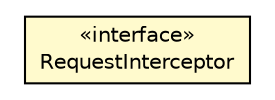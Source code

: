 #!/usr/local/bin/dot
#
# Class diagram 
# Generated by UMLGraph version R5_6-24-gf6e263 (http://www.umlgraph.org/)
#

digraph G {
	edge [fontname="Helvetica",fontsize=10,labelfontname="Helvetica",labelfontsize=10];
	node [fontname="Helvetica",fontsize=10,shape=plaintext];
	nodesep=0.25;
	ranksep=0.5;
	// io.reinert.requestor.core.RequestInterceptor
	c62804 [label=<<table title="io.reinert.requestor.core.RequestInterceptor" border="0" cellborder="1" cellspacing="0" cellpadding="2" port="p" bgcolor="lemonChiffon" href="./RequestInterceptor.html">
		<tr><td><table border="0" cellspacing="0" cellpadding="1">
<tr><td align="center" balign="center"> &#171;interface&#187; </td></tr>
<tr><td align="center" balign="center"> RequestInterceptor </td></tr>
		</table></td></tr>
		</table>>, URL="./RequestInterceptor.html", fontname="Helvetica", fontcolor="black", fontsize=10.0];
}

